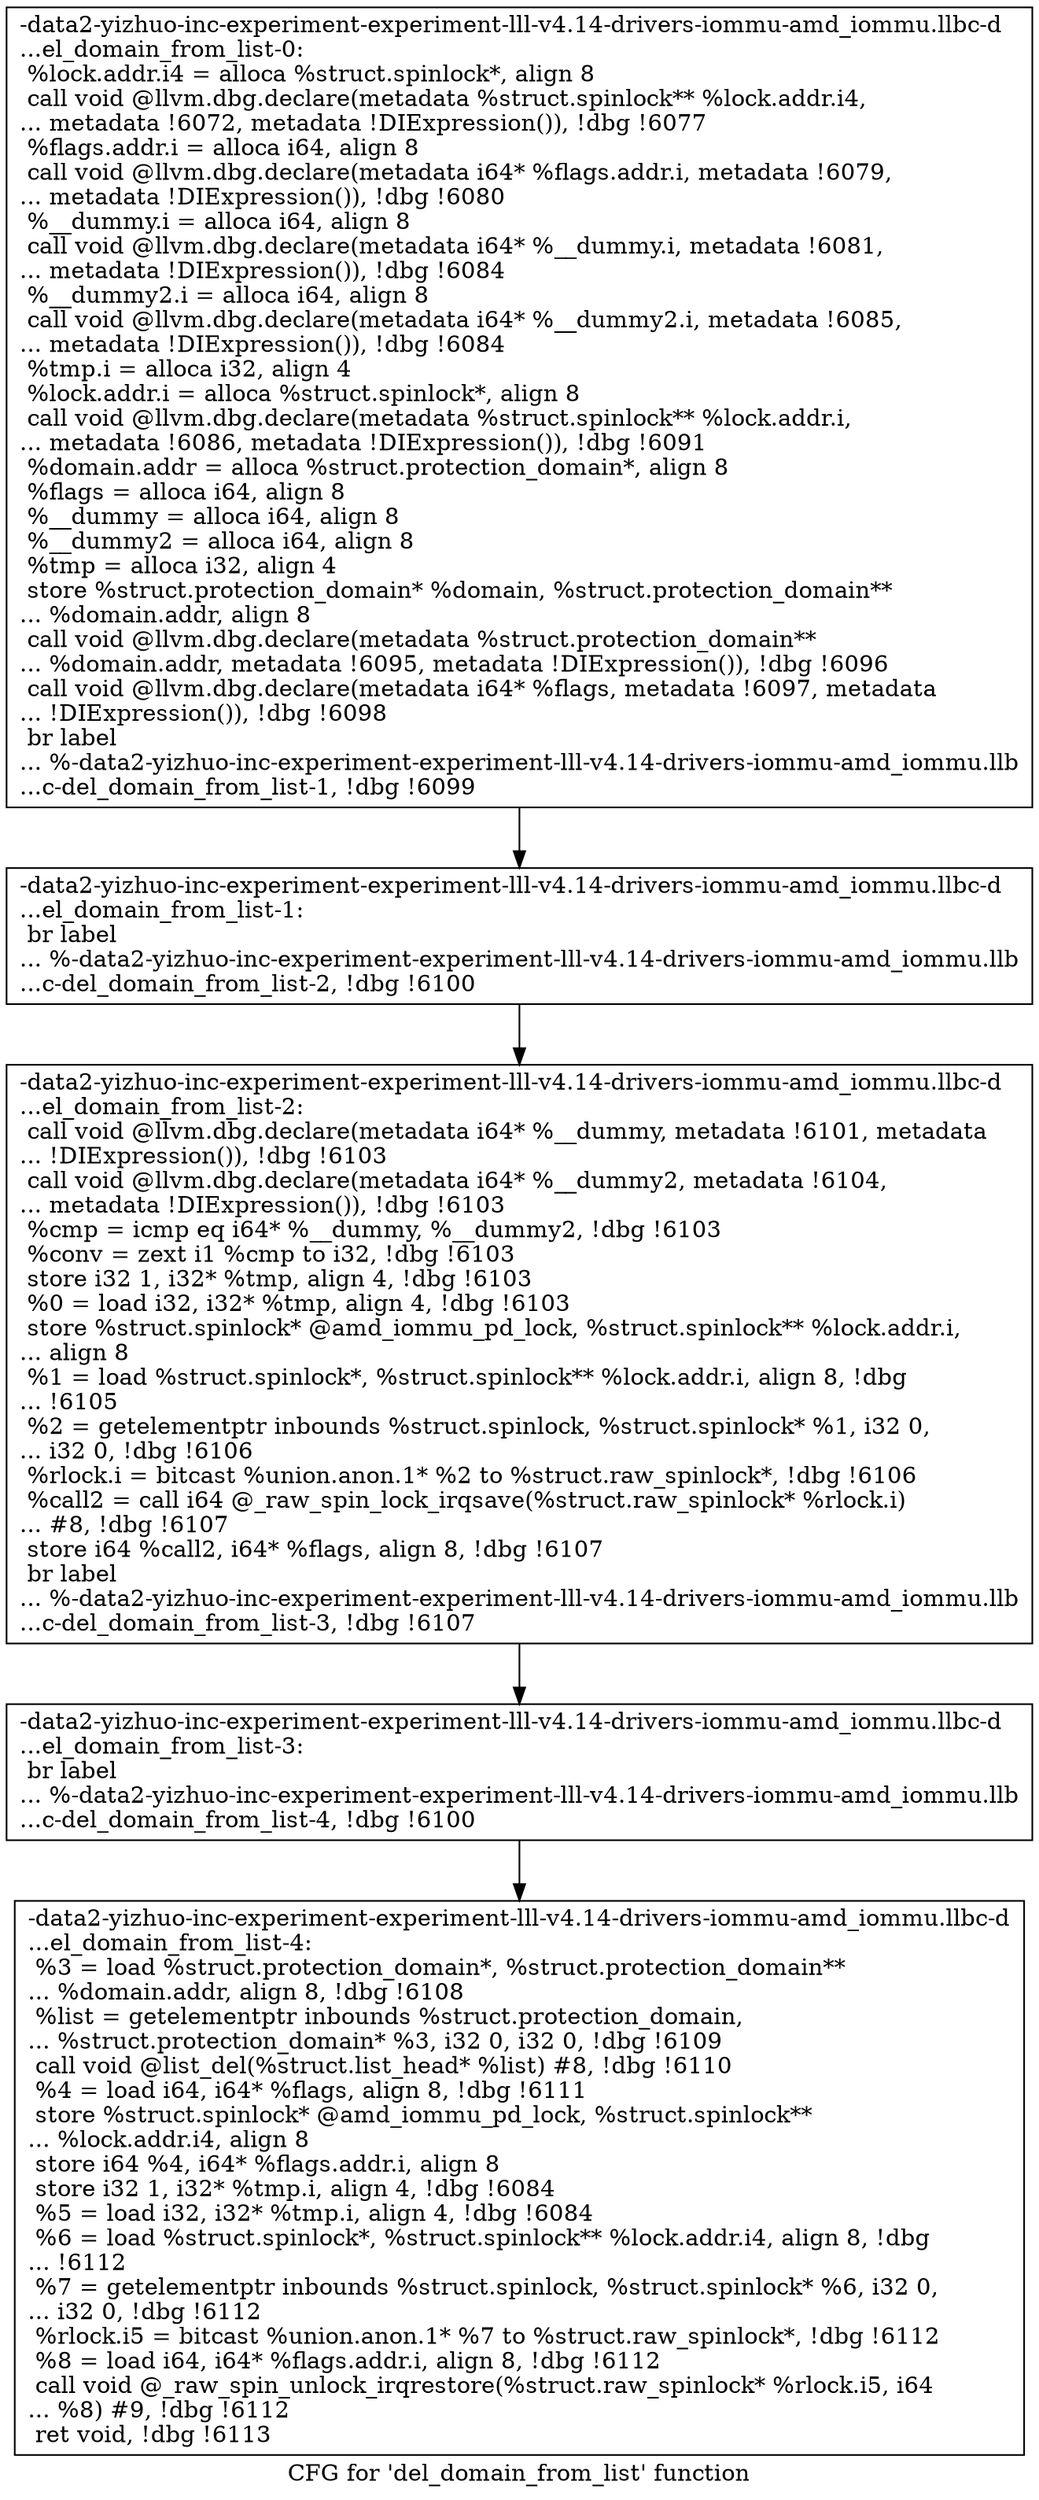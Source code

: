 digraph "CFG for 'del_domain_from_list' function" {
	label="CFG for 'del_domain_from_list' function";

	Node0x561b94781b60 [shape=record,label="{-data2-yizhuo-inc-experiment-experiment-lll-v4.14-drivers-iommu-amd_iommu.llbc-d\l...el_domain_from_list-0:\l  %lock.addr.i4 = alloca %struct.spinlock*, align 8\l  call void @llvm.dbg.declare(metadata %struct.spinlock** %lock.addr.i4,\l... metadata !6072, metadata !DIExpression()), !dbg !6077\l  %flags.addr.i = alloca i64, align 8\l  call void @llvm.dbg.declare(metadata i64* %flags.addr.i, metadata !6079,\l... metadata !DIExpression()), !dbg !6080\l  %__dummy.i = alloca i64, align 8\l  call void @llvm.dbg.declare(metadata i64* %__dummy.i, metadata !6081,\l... metadata !DIExpression()), !dbg !6084\l  %__dummy2.i = alloca i64, align 8\l  call void @llvm.dbg.declare(metadata i64* %__dummy2.i, metadata !6085,\l... metadata !DIExpression()), !dbg !6084\l  %tmp.i = alloca i32, align 4\l  %lock.addr.i = alloca %struct.spinlock*, align 8\l  call void @llvm.dbg.declare(metadata %struct.spinlock** %lock.addr.i,\l... metadata !6086, metadata !DIExpression()), !dbg !6091\l  %domain.addr = alloca %struct.protection_domain*, align 8\l  %flags = alloca i64, align 8\l  %__dummy = alloca i64, align 8\l  %__dummy2 = alloca i64, align 8\l  %tmp = alloca i32, align 4\l  store %struct.protection_domain* %domain, %struct.protection_domain**\l... %domain.addr, align 8\l  call void @llvm.dbg.declare(metadata %struct.protection_domain**\l... %domain.addr, metadata !6095, metadata !DIExpression()), !dbg !6096\l  call void @llvm.dbg.declare(metadata i64* %flags, metadata !6097, metadata\l... !DIExpression()), !dbg !6098\l  br label\l... %-data2-yizhuo-inc-experiment-experiment-lll-v4.14-drivers-iommu-amd_iommu.llb\l...c-del_domain_from_list-1, !dbg !6099\l}"];
	Node0x561b94781b60 -> Node0x561b94782730;
	Node0x561b94782730 [shape=record,label="{-data2-yizhuo-inc-experiment-experiment-lll-v4.14-drivers-iommu-amd_iommu.llbc-d\l...el_domain_from_list-1: \l  br label\l... %-data2-yizhuo-inc-experiment-experiment-lll-v4.14-drivers-iommu-amd_iommu.llb\l...c-del_domain_from_list-2, !dbg !6100\l}"];
	Node0x561b94782730 -> Node0x561b94782780;
	Node0x561b94782780 [shape=record,label="{-data2-yizhuo-inc-experiment-experiment-lll-v4.14-drivers-iommu-amd_iommu.llbc-d\l...el_domain_from_list-2: \l  call void @llvm.dbg.declare(metadata i64* %__dummy, metadata !6101, metadata\l... !DIExpression()), !dbg !6103\l  call void @llvm.dbg.declare(metadata i64* %__dummy2, metadata !6104,\l... metadata !DIExpression()), !dbg !6103\l  %cmp = icmp eq i64* %__dummy, %__dummy2, !dbg !6103\l  %conv = zext i1 %cmp to i32, !dbg !6103\l  store i32 1, i32* %tmp, align 4, !dbg !6103\l  %0 = load i32, i32* %tmp, align 4, !dbg !6103\l  store %struct.spinlock* @amd_iommu_pd_lock, %struct.spinlock** %lock.addr.i,\l... align 8\l  %1 = load %struct.spinlock*, %struct.spinlock** %lock.addr.i, align 8, !dbg\l... !6105\l  %2 = getelementptr inbounds %struct.spinlock, %struct.spinlock* %1, i32 0,\l... i32 0, !dbg !6106\l  %rlock.i = bitcast %union.anon.1* %2 to %struct.raw_spinlock*, !dbg !6106\l  %call2 = call i64 @_raw_spin_lock_irqsave(%struct.raw_spinlock* %rlock.i)\l... #8, !dbg !6107\l  store i64 %call2, i64* %flags, align 8, !dbg !6107\l  br label\l... %-data2-yizhuo-inc-experiment-experiment-lll-v4.14-drivers-iommu-amd_iommu.llb\l...c-del_domain_from_list-3, !dbg !6107\l}"];
	Node0x561b94782780 -> Node0x561b947827d0;
	Node0x561b947827d0 [shape=record,label="{-data2-yizhuo-inc-experiment-experiment-lll-v4.14-drivers-iommu-amd_iommu.llbc-d\l...el_domain_from_list-3: \l  br label\l... %-data2-yizhuo-inc-experiment-experiment-lll-v4.14-drivers-iommu-amd_iommu.llb\l...c-del_domain_from_list-4, !dbg !6100\l}"];
	Node0x561b947827d0 -> Node0x561b94782820;
	Node0x561b94782820 [shape=record,label="{-data2-yizhuo-inc-experiment-experiment-lll-v4.14-drivers-iommu-amd_iommu.llbc-d\l...el_domain_from_list-4: \l  %3 = load %struct.protection_domain*, %struct.protection_domain**\l... %domain.addr, align 8, !dbg !6108\l  %list = getelementptr inbounds %struct.protection_domain,\l... %struct.protection_domain* %3, i32 0, i32 0, !dbg !6109\l  call void @list_del(%struct.list_head* %list) #8, !dbg !6110\l  %4 = load i64, i64* %flags, align 8, !dbg !6111\l  store %struct.spinlock* @amd_iommu_pd_lock, %struct.spinlock**\l... %lock.addr.i4, align 8\l  store i64 %4, i64* %flags.addr.i, align 8\l  store i32 1, i32* %tmp.i, align 4, !dbg !6084\l  %5 = load i32, i32* %tmp.i, align 4, !dbg !6084\l  %6 = load %struct.spinlock*, %struct.spinlock** %lock.addr.i4, align 8, !dbg\l... !6112\l  %7 = getelementptr inbounds %struct.spinlock, %struct.spinlock* %6, i32 0,\l... i32 0, !dbg !6112\l  %rlock.i5 = bitcast %union.anon.1* %7 to %struct.raw_spinlock*, !dbg !6112\l  %8 = load i64, i64* %flags.addr.i, align 8, !dbg !6112\l  call void @_raw_spin_unlock_irqrestore(%struct.raw_spinlock* %rlock.i5, i64\l... %8) #9, !dbg !6112\l  ret void, !dbg !6113\l}"];
}
